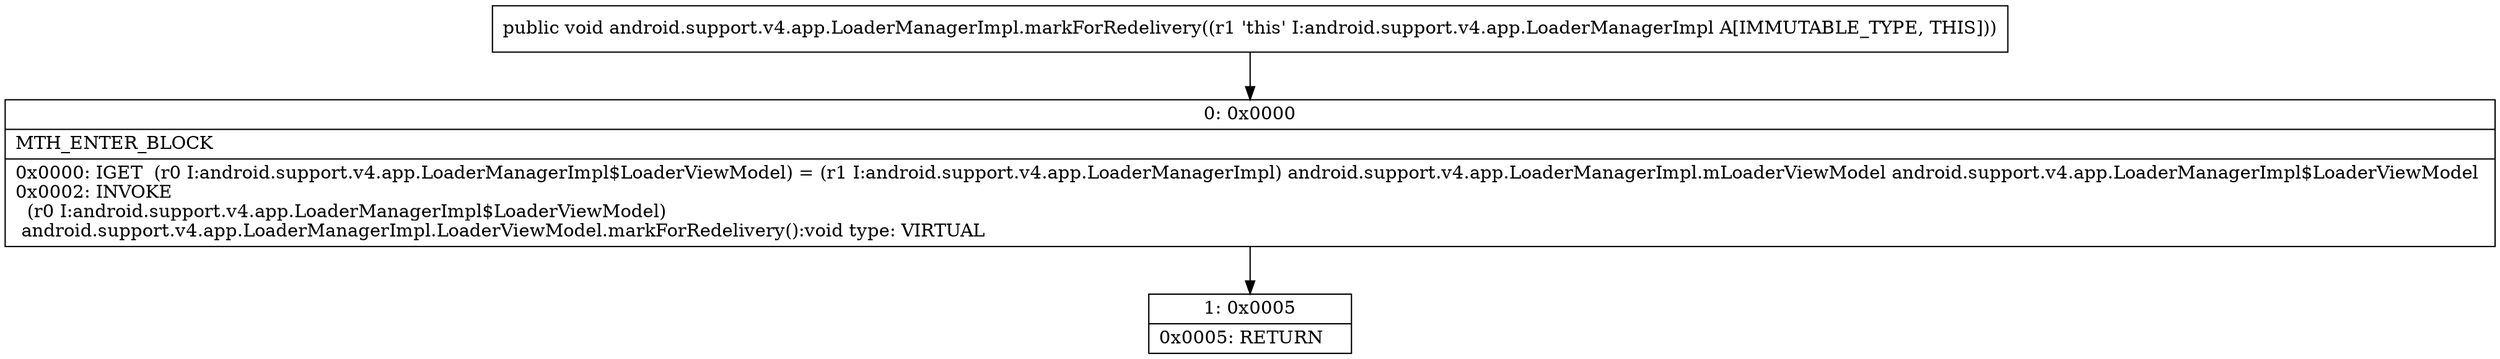 digraph "CFG forandroid.support.v4.app.LoaderManagerImpl.markForRedelivery()V" {
Node_0 [shape=record,label="{0\:\ 0x0000|MTH_ENTER_BLOCK\l|0x0000: IGET  (r0 I:android.support.v4.app.LoaderManagerImpl$LoaderViewModel) = (r1 I:android.support.v4.app.LoaderManagerImpl) android.support.v4.app.LoaderManagerImpl.mLoaderViewModel android.support.v4.app.LoaderManagerImpl$LoaderViewModel \l0x0002: INVOKE  \l  (r0 I:android.support.v4.app.LoaderManagerImpl$LoaderViewModel)\l android.support.v4.app.LoaderManagerImpl.LoaderViewModel.markForRedelivery():void type: VIRTUAL \l}"];
Node_1 [shape=record,label="{1\:\ 0x0005|0x0005: RETURN   \l}"];
MethodNode[shape=record,label="{public void android.support.v4.app.LoaderManagerImpl.markForRedelivery((r1 'this' I:android.support.v4.app.LoaderManagerImpl A[IMMUTABLE_TYPE, THIS])) }"];
MethodNode -> Node_0;
Node_0 -> Node_1;
}

